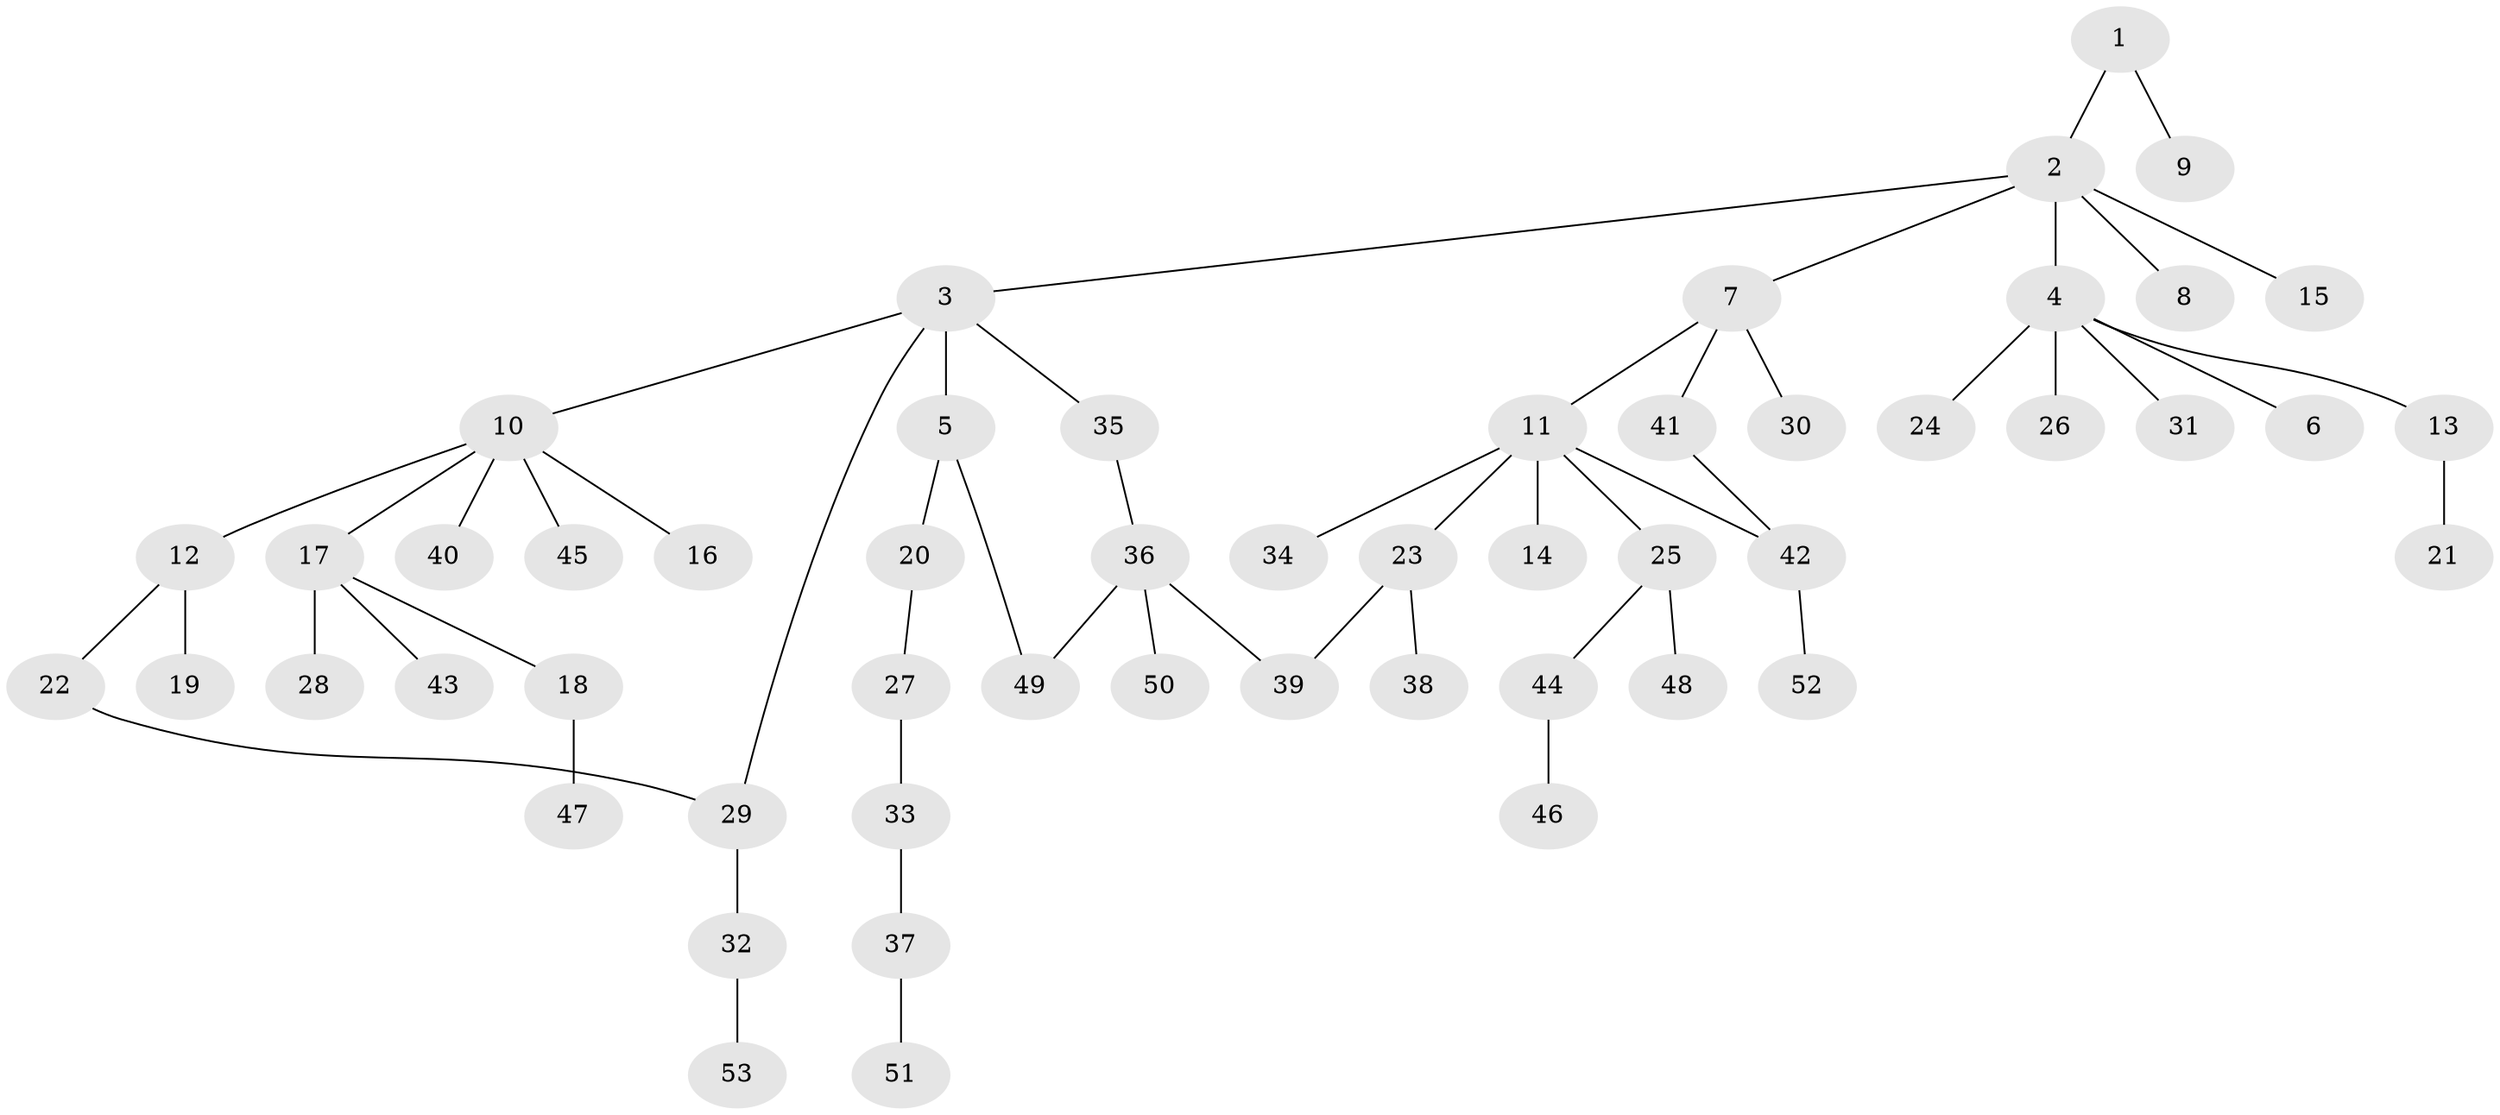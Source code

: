 // Generated by graph-tools (version 1.1) at 2025/41/03/09/25 04:41:39]
// undirected, 53 vertices, 56 edges
graph export_dot {
graph [start="1"]
  node [color=gray90,style=filled];
  1;
  2;
  3;
  4;
  5;
  6;
  7;
  8;
  9;
  10;
  11;
  12;
  13;
  14;
  15;
  16;
  17;
  18;
  19;
  20;
  21;
  22;
  23;
  24;
  25;
  26;
  27;
  28;
  29;
  30;
  31;
  32;
  33;
  34;
  35;
  36;
  37;
  38;
  39;
  40;
  41;
  42;
  43;
  44;
  45;
  46;
  47;
  48;
  49;
  50;
  51;
  52;
  53;
  1 -- 2;
  1 -- 9;
  2 -- 3;
  2 -- 4;
  2 -- 7;
  2 -- 8;
  2 -- 15;
  3 -- 5;
  3 -- 10;
  3 -- 29;
  3 -- 35;
  4 -- 6;
  4 -- 13;
  4 -- 24;
  4 -- 26;
  4 -- 31;
  5 -- 20;
  5 -- 49;
  7 -- 11;
  7 -- 30;
  7 -- 41;
  10 -- 12;
  10 -- 16;
  10 -- 17;
  10 -- 40;
  10 -- 45;
  11 -- 14;
  11 -- 23;
  11 -- 25;
  11 -- 34;
  11 -- 42;
  12 -- 19;
  12 -- 22;
  13 -- 21;
  17 -- 18;
  17 -- 28;
  17 -- 43;
  18 -- 47;
  20 -- 27;
  22 -- 29;
  23 -- 38;
  23 -- 39;
  25 -- 44;
  25 -- 48;
  27 -- 33;
  29 -- 32;
  32 -- 53;
  33 -- 37;
  35 -- 36;
  36 -- 39;
  36 -- 49;
  36 -- 50;
  37 -- 51;
  41 -- 42;
  42 -- 52;
  44 -- 46;
}
